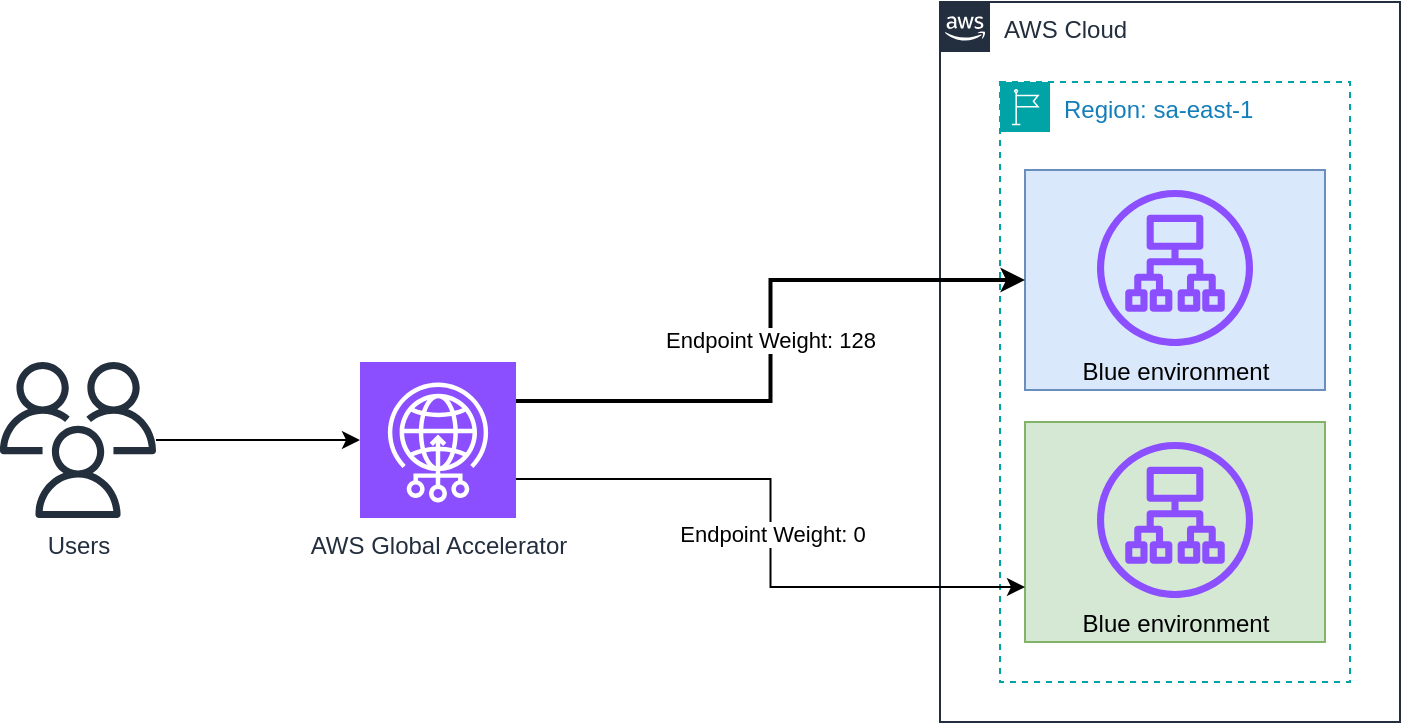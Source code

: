 <mxfile version="26.0.4">
  <diagram name="Page-1" id="g70KJFsh9W0HtR_bb507">
    <mxGraphModel dx="1207" dy="1198" grid="1" gridSize="10" guides="1" tooltips="1" connect="1" arrows="1" fold="1" page="1" pageScale="1" pageWidth="850" pageHeight="1100" math="0" shadow="0">
      <root>
        <mxCell id="0" />
        <mxCell id="1" parent="0" />
        <mxCell id="oKiRcD6BdjGjB0Myefic-1" value="AWS Cloud" style="points=[[0,0],[0.25,0],[0.5,0],[0.75,0],[1,0],[1,0.25],[1,0.5],[1,0.75],[1,1],[0.75,1],[0.5,1],[0.25,1],[0,1],[0,0.75],[0,0.5],[0,0.25]];outlineConnect=0;gradientColor=none;html=1;whiteSpace=wrap;fontSize=12;fontStyle=0;container=1;pointerEvents=0;collapsible=0;recursiveResize=0;shape=mxgraph.aws4.group;grIcon=mxgraph.aws4.group_aws_cloud_alt;strokeColor=#232F3E;fillColor=none;verticalAlign=top;align=left;spacingLeft=30;fontColor=#232F3E;dashed=0;" vertex="1" parent="1">
          <mxGeometry x="580" y="440" width="230" height="360" as="geometry" />
        </mxCell>
        <mxCell id="oKiRcD6BdjGjB0Myefic-2" value="Region: sa-east-1" style="points=[[0,0],[0.25,0],[0.5,0],[0.75,0],[1,0],[1,0.25],[1,0.5],[1,0.75],[1,1],[0.75,1],[0.5,1],[0.25,1],[0,1],[0,0.75],[0,0.5],[0,0.25]];outlineConnect=0;gradientColor=none;html=1;whiteSpace=wrap;fontSize=12;fontStyle=0;container=1;pointerEvents=0;collapsible=0;recursiveResize=0;shape=mxgraph.aws4.group;grIcon=mxgraph.aws4.group_region;strokeColor=#00A4A6;fillColor=none;verticalAlign=top;align=left;spacingLeft=30;fontColor=#147EBA;dashed=1;" vertex="1" parent="1">
          <mxGeometry x="610" y="480" width="175" height="300" as="geometry" />
        </mxCell>
        <mxCell id="oKiRcD6BdjGjB0Myefic-8" value="Blue environment" style="rounded=0;whiteSpace=wrap;html=1;fillColor=#dae8fc;strokeColor=#6c8ebf;verticalAlign=bottom;" vertex="1" parent="oKiRcD6BdjGjB0Myefic-2">
          <mxGeometry x="12.5" y="44" width="150" height="110" as="geometry" />
        </mxCell>
        <mxCell id="oKiRcD6BdjGjB0Myefic-9" value="" style="sketch=0;outlineConnect=0;fontColor=#232F3E;gradientColor=none;fillColor=#8C4FFF;strokeColor=none;dashed=0;verticalLabelPosition=bottom;verticalAlign=top;align=center;html=1;fontSize=12;fontStyle=0;aspect=fixed;pointerEvents=1;shape=mxgraph.aws4.application_load_balancer;" vertex="1" parent="oKiRcD6BdjGjB0Myefic-2">
          <mxGeometry x="48.5" y="54" width="78" height="78" as="geometry" />
        </mxCell>
        <mxCell id="oKiRcD6BdjGjB0Myefic-7" value="Blue environment" style="rounded=0;whiteSpace=wrap;html=1;fillColor=#d5e8d4;strokeColor=#82b366;verticalAlign=bottom;" vertex="1" parent="oKiRcD6BdjGjB0Myefic-2">
          <mxGeometry x="12.5" y="170" width="150" height="110" as="geometry" />
        </mxCell>
        <mxCell id="oKiRcD6BdjGjB0Myefic-5" value="" style="sketch=0;outlineConnect=0;fontColor=#232F3E;gradientColor=none;fillColor=#8C4FFF;strokeColor=none;dashed=0;verticalLabelPosition=bottom;verticalAlign=top;align=center;html=1;fontSize=12;fontStyle=0;aspect=fixed;pointerEvents=1;shape=mxgraph.aws4.application_load_balancer;" vertex="1" parent="oKiRcD6BdjGjB0Myefic-2">
          <mxGeometry x="48.5" y="180" width="78" height="78" as="geometry" />
        </mxCell>
        <mxCell id="oKiRcD6BdjGjB0Myefic-12" value="Endpoint Weight: 128" style="edgeStyle=orthogonalEdgeStyle;rounded=0;orthogonalLoop=1;jettySize=auto;html=1;exitX=1;exitY=0.25;exitDx=0;exitDy=0;exitPerimeter=0;entryX=0;entryY=0.5;entryDx=0;entryDy=0;strokeWidth=2;" edge="1" parent="1" source="oKiRcD6BdjGjB0Myefic-3" target="oKiRcD6BdjGjB0Myefic-8">
          <mxGeometry relative="1" as="geometry" />
        </mxCell>
        <mxCell id="oKiRcD6BdjGjB0Myefic-13" style="edgeStyle=orthogonalEdgeStyle;rounded=0;orthogonalLoop=1;jettySize=auto;html=1;exitX=1;exitY=0.75;exitDx=0;exitDy=0;exitPerimeter=0;entryX=0;entryY=0.75;entryDx=0;entryDy=0;" edge="1" parent="1" source="oKiRcD6BdjGjB0Myefic-3" target="oKiRcD6BdjGjB0Myefic-7">
          <mxGeometry relative="1" as="geometry" />
        </mxCell>
        <mxCell id="oKiRcD6BdjGjB0Myefic-14" value="Endpoint Weight: 0" style="edgeLabel;html=1;align=center;verticalAlign=middle;resizable=0;points=[];" vertex="1" connectable="0" parent="oKiRcD6BdjGjB0Myefic-13">
          <mxGeometry x="0.036" relative="1" as="geometry">
            <mxPoint y="-6" as="offset" />
          </mxGeometry>
        </mxCell>
        <mxCell id="oKiRcD6BdjGjB0Myefic-3" value="AWS Global Accelerator" style="sketch=0;points=[[0,0,0],[0.25,0,0],[0.5,0,0],[0.75,0,0],[1,0,0],[0,1,0],[0.25,1,0],[0.5,1,0],[0.75,1,0],[1,1,0],[0,0.25,0],[0,0.5,0],[0,0.75,0],[1,0.25,0],[1,0.5,0],[1,0.75,0]];outlineConnect=0;fontColor=#232F3E;fillColor=#8C4FFF;strokeColor=#ffffff;dashed=0;verticalLabelPosition=bottom;verticalAlign=top;align=center;html=1;fontSize=12;fontStyle=0;aspect=fixed;shape=mxgraph.aws4.resourceIcon;resIcon=mxgraph.aws4.global_accelerator;" vertex="1" parent="1">
          <mxGeometry x="290" y="620" width="78" height="78" as="geometry" />
        </mxCell>
        <mxCell id="oKiRcD6BdjGjB0Myefic-10" style="edgeStyle=orthogonalEdgeStyle;rounded=0;orthogonalLoop=1;jettySize=auto;html=1;" edge="1" parent="1" source="oKiRcD6BdjGjB0Myefic-4" target="oKiRcD6BdjGjB0Myefic-3">
          <mxGeometry relative="1" as="geometry" />
        </mxCell>
        <mxCell id="oKiRcD6BdjGjB0Myefic-4" value="Users" style="sketch=0;outlineConnect=0;fontColor=#232F3E;gradientColor=none;fillColor=#232F3D;strokeColor=none;dashed=0;verticalLabelPosition=bottom;verticalAlign=top;align=center;html=1;fontSize=12;fontStyle=0;aspect=fixed;pointerEvents=1;shape=mxgraph.aws4.users;" vertex="1" parent="1">
          <mxGeometry x="110" y="620" width="78" height="78" as="geometry" />
        </mxCell>
      </root>
    </mxGraphModel>
  </diagram>
</mxfile>
